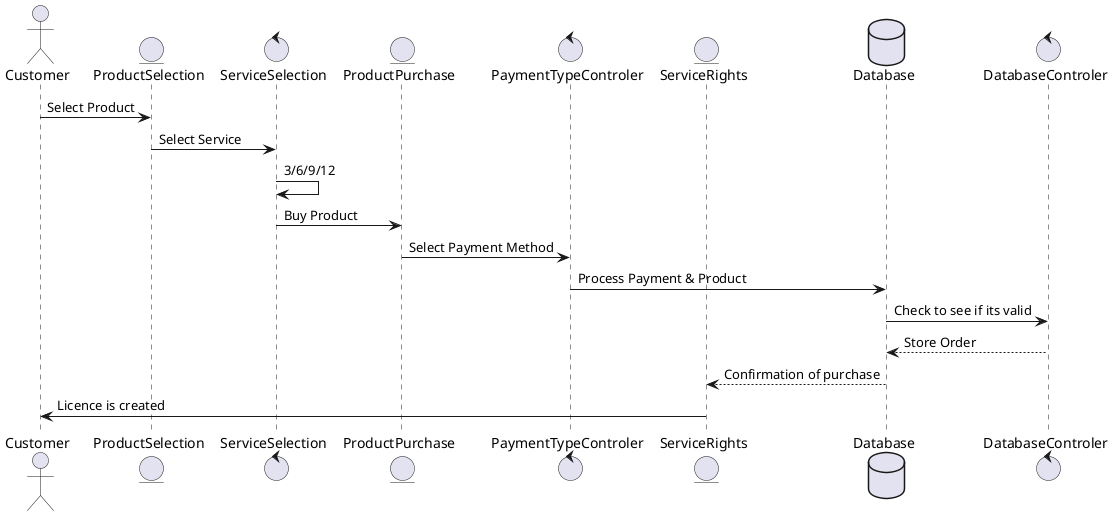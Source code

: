 @startuml
'https://plantuml.com/sequence-diagram

actor Customer
entity ProductSelection
control ServiceSelection
entity ProductPurchase
control PaymentTypeControler
entity ServiceRights
database Database
control DatabaseControler


Customer -> ProductSelection:Select Product
ProductSelection -> ServiceSelection: Select Service
ServiceSelection -> ServiceSelection:3/6/9/12
ServiceSelection -> ProductPurchase: Buy Product
ProductPurchase -> PaymentTypeControler: Select Payment Method
PaymentTypeControler -> Database: Process Payment & Product
Database -> DatabaseControler: Check to see if its valid
DatabaseControler --> Database: Store Order
Database --> ServiceRights: Confirmation of purchase
ServiceRights ->Customer: Licence is created




@enduml

